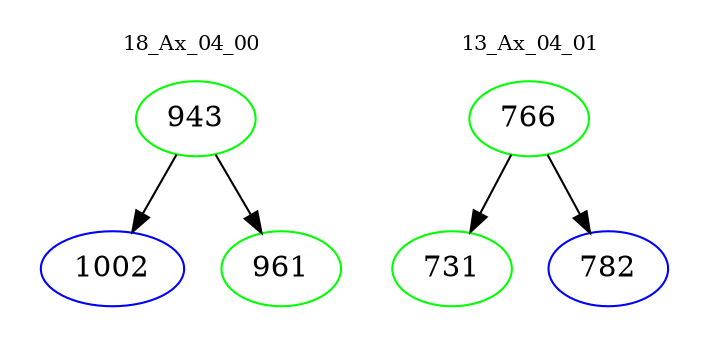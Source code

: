 digraph{
subgraph cluster_0 {
color = white
label = "18_Ax_04_00";
fontsize=10;
T0_943 [label="943", color="green"]
T0_943 -> T0_1002 [color="black"]
T0_1002 [label="1002", color="blue"]
T0_943 -> T0_961 [color="black"]
T0_961 [label="961", color="green"]
}
subgraph cluster_1 {
color = white
label = "13_Ax_04_01";
fontsize=10;
T1_766 [label="766", color="green"]
T1_766 -> T1_731 [color="black"]
T1_731 [label="731", color="green"]
T1_766 -> T1_782 [color="black"]
T1_782 [label="782", color="blue"]
}
}
